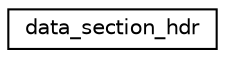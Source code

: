 digraph "Graphical Class Hierarchy"
{
 // LATEX_PDF_SIZE
  edge [fontname="Helvetica",fontsize="10",labelfontname="Helvetica",labelfontsize="10"];
  node [fontname="Helvetica",fontsize="10",shape=record];
  rankdir="LR";
  Node0 [label="data_section_hdr",height=0.2,width=0.4,color="black", fillcolor="white", style="filled",URL="$structdata__section__hdr.html",tooltip=" "];
}
